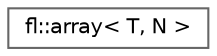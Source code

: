 digraph "Graphical Class Hierarchy"
{
 // INTERACTIVE_SVG=YES
 // LATEX_PDF_SIZE
  bgcolor="transparent";
  edge [fontname=Helvetica,fontsize=10,labelfontname=Helvetica,labelfontsize=10];
  node [fontname=Helvetica,fontsize=10,shape=box,height=0.2,width=0.4];
  rankdir="LR";
  Node0 [id="Node000000",label="fl::array\< T, N \>",height=0.2,width=0.4,color="grey40", fillcolor="white", style="filled",URL="$d4/dca/classfl_1_1array.html",tooltip="A fixed-size array implementation similar to std::array."];
}
